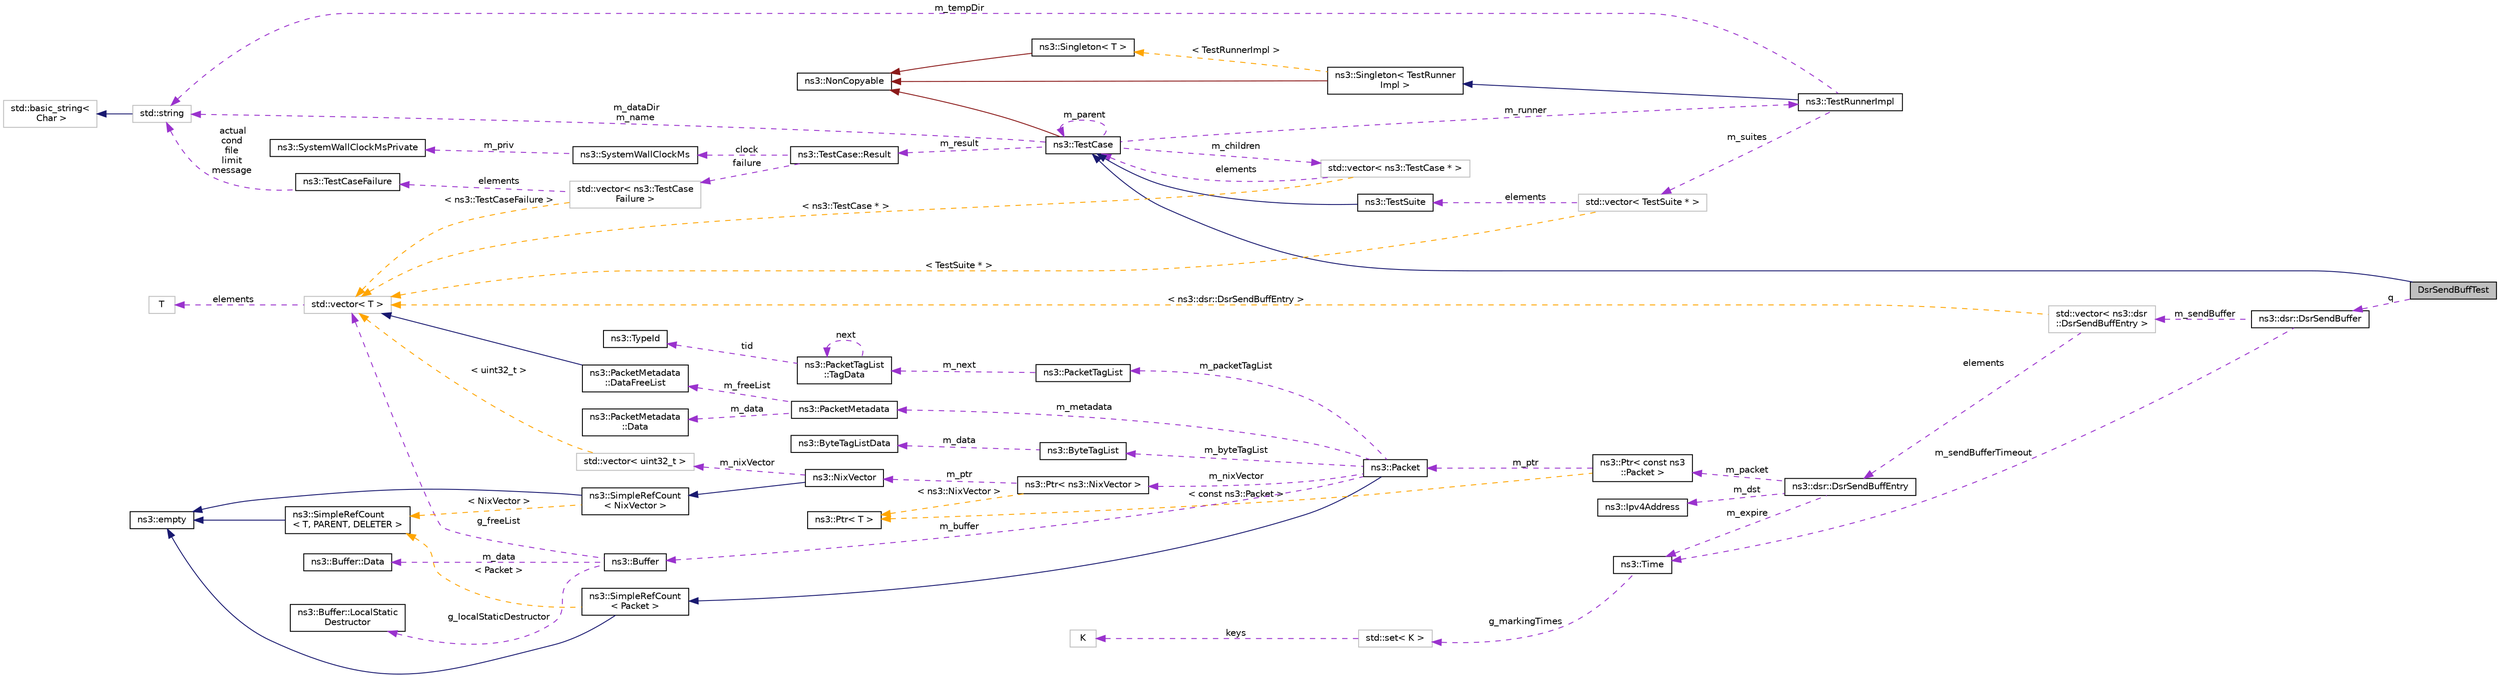 digraph "DsrSendBuffTest"
{
 // LATEX_PDF_SIZE
  edge [fontname="Helvetica",fontsize="10",labelfontname="Helvetica",labelfontsize="10"];
  node [fontname="Helvetica",fontsize="10",shape=record];
  rankdir="LR";
  Node1 [label="DsrSendBuffTest",height=0.2,width=0.4,color="black", fillcolor="grey75", style="filled", fontcolor="black",tooltip="Unit test for Send Buffer."];
  Node2 -> Node1 [dir="back",color="midnightblue",fontsize="10",style="solid",fontname="Helvetica"];
  Node2 [label="ns3::TestCase",height=0.2,width=0.4,color="black", fillcolor="white", style="filled",URL="$classns3_1_1_test_case.html",tooltip="encapsulates test code"];
  Node3 -> Node2 [dir="back",color="firebrick4",fontsize="10",style="solid",fontname="Helvetica"];
  Node3 [label="ns3::NonCopyable",height=0.2,width=0.4,color="black", fillcolor="white", style="filled",URL="$classns3_1_1_non_copyable.html",tooltip="A base class for (non-Singleton) objects which shouldn't be copied."];
  Node4 -> Node2 [dir="back",color="darkorchid3",fontsize="10",style="dashed",label=" m_children" ,fontname="Helvetica"];
  Node4 [label="std::vector\< ns3::TestCase * \>",height=0.2,width=0.4,color="grey75", fillcolor="white", style="filled",tooltip=" "];
  Node2 -> Node4 [dir="back",color="darkorchid3",fontsize="10",style="dashed",label=" elements" ,fontname="Helvetica"];
  Node5 -> Node4 [dir="back",color="orange",fontsize="10",style="dashed",label=" \< ns3::TestCase * \>" ,fontname="Helvetica"];
  Node5 [label="std::vector\< T \>",height=0.2,width=0.4,color="grey75", fillcolor="white", style="filled",tooltip=" "];
  Node6 -> Node5 [dir="back",color="darkorchid3",fontsize="10",style="dashed",label=" elements" ,fontname="Helvetica"];
  Node6 [label="T",height=0.2,width=0.4,color="grey75", fillcolor="white", style="filled",tooltip=" "];
  Node7 -> Node2 [dir="back",color="darkorchid3",fontsize="10",style="dashed",label=" m_dataDir\nm_name" ,fontname="Helvetica"];
  Node7 [label="std::string",height=0.2,width=0.4,color="grey75", fillcolor="white", style="filled",tooltip=" "];
  Node8 -> Node7 [dir="back",color="midnightblue",fontsize="10",style="solid",fontname="Helvetica"];
  Node8 [label="std::basic_string\<\l Char \>",height=0.2,width=0.4,color="grey75", fillcolor="white", style="filled",tooltip=" "];
  Node9 -> Node2 [dir="back",color="darkorchid3",fontsize="10",style="dashed",label=" m_runner" ,fontname="Helvetica"];
  Node9 [label="ns3::TestRunnerImpl",height=0.2,width=0.4,color="black", fillcolor="white", style="filled",URL="$classns3_1_1_test_runner_impl.html",tooltip="Container for all tests."];
  Node10 -> Node9 [dir="back",color="midnightblue",fontsize="10",style="solid",fontname="Helvetica"];
  Node10 [label="ns3::Singleton\< TestRunner\lImpl \>",height=0.2,width=0.4,color="black", fillcolor="white", style="filled",URL="$classns3_1_1_singleton.html",tooltip=" "];
  Node3 -> Node10 [dir="back",color="firebrick4",fontsize="10",style="solid",fontname="Helvetica"];
  Node11 -> Node10 [dir="back",color="orange",fontsize="10",style="dashed",label=" \< TestRunnerImpl \>" ,fontname="Helvetica"];
  Node11 [label="ns3::Singleton\< T \>",height=0.2,width=0.4,color="black", fillcolor="white", style="filled",URL="$classns3_1_1_singleton.html",tooltip="A template singleton."];
  Node3 -> Node11 [dir="back",color="firebrick4",fontsize="10",style="solid",fontname="Helvetica"];
  Node12 -> Node9 [dir="back",color="darkorchid3",fontsize="10",style="dashed",label=" m_suites" ,fontname="Helvetica"];
  Node12 [label="std::vector\< TestSuite * \>",height=0.2,width=0.4,color="grey75", fillcolor="white", style="filled",tooltip=" "];
  Node13 -> Node12 [dir="back",color="darkorchid3",fontsize="10",style="dashed",label=" elements" ,fontname="Helvetica"];
  Node13 [label="ns3::TestSuite",height=0.2,width=0.4,color="black", fillcolor="white", style="filled",URL="$classns3_1_1_test_suite.html",tooltip="A suite of tests to run."];
  Node2 -> Node13 [dir="back",color="midnightblue",fontsize="10",style="solid",fontname="Helvetica"];
  Node5 -> Node12 [dir="back",color="orange",fontsize="10",style="dashed",label=" \< TestSuite * \>" ,fontname="Helvetica"];
  Node7 -> Node9 [dir="back",color="darkorchid3",fontsize="10",style="dashed",label=" m_tempDir" ,fontname="Helvetica"];
  Node2 -> Node2 [dir="back",color="darkorchid3",fontsize="10",style="dashed",label=" m_parent" ,fontname="Helvetica"];
  Node14 -> Node2 [dir="back",color="darkorchid3",fontsize="10",style="dashed",label=" m_result" ,fontname="Helvetica"];
  Node14 [label="ns3::TestCase::Result",height=0.2,width=0.4,color="black", fillcolor="white", style="filled",URL="$structns3_1_1_test_case_1_1_result.html",tooltip="Container for results from a TestCase."];
  Node15 -> Node14 [dir="back",color="darkorchid3",fontsize="10",style="dashed",label=" failure" ,fontname="Helvetica"];
  Node15 [label="std::vector\< ns3::TestCase\lFailure \>",height=0.2,width=0.4,color="grey75", fillcolor="white", style="filled",tooltip=" "];
  Node16 -> Node15 [dir="back",color="darkorchid3",fontsize="10",style="dashed",label=" elements" ,fontname="Helvetica"];
  Node16 [label="ns3::TestCaseFailure",height=0.2,width=0.4,color="black", fillcolor="white", style="filled",URL="$structns3_1_1_test_case_failure.html",tooltip="Container for details of a test failure."];
  Node7 -> Node16 [dir="back",color="darkorchid3",fontsize="10",style="dashed",label=" actual\ncond\nfile\nlimit\nmessage" ,fontname="Helvetica"];
  Node5 -> Node15 [dir="back",color="orange",fontsize="10",style="dashed",label=" \< ns3::TestCaseFailure \>" ,fontname="Helvetica"];
  Node17 -> Node14 [dir="back",color="darkorchid3",fontsize="10",style="dashed",label=" clock" ,fontname="Helvetica"];
  Node17 [label="ns3::SystemWallClockMs",height=0.2,width=0.4,color="black", fillcolor="white", style="filled",URL="$classns3_1_1_system_wall_clock_ms.html",tooltip="Measure elapsed wall clock time in milliseconds."];
  Node18 -> Node17 [dir="back",color="darkorchid3",fontsize="10",style="dashed",label=" m_priv" ,fontname="Helvetica"];
  Node18 [label="ns3::SystemWallClockMsPrivate",height=0.2,width=0.4,color="black", fillcolor="white", style="filled",URL="$classns3_1_1_system_wall_clock_ms_private.html",tooltip="System-dependent implementation for SystemWallClockMs."];
  Node19 -> Node1 [dir="back",color="darkorchid3",fontsize="10",style="dashed",label=" q" ,fontname="Helvetica"];
  Node19 [label="ns3::dsr::DsrSendBuffer",height=0.2,width=0.4,color="black", fillcolor="white", style="filled",URL="$classns3_1_1dsr_1_1_dsr_send_buffer.html",tooltip="DSR send buffer."];
  Node20 -> Node19 [dir="back",color="darkorchid3",fontsize="10",style="dashed",label=" m_sendBufferTimeout" ,fontname="Helvetica"];
  Node20 [label="ns3::Time",height=0.2,width=0.4,color="black", fillcolor="white", style="filled",URL="$classns3_1_1_time.html",tooltip="Simulation virtual time values and global simulation resolution."];
  Node21 -> Node20 [dir="back",color="darkorchid3",fontsize="10",style="dashed",label=" g_markingTimes" ,fontname="Helvetica"];
  Node21 [label="std::set\< K \>",height=0.2,width=0.4,color="grey75", fillcolor="white", style="filled",tooltip=" "];
  Node22 -> Node21 [dir="back",color="darkorchid3",fontsize="10",style="dashed",label=" keys" ,fontname="Helvetica"];
  Node22 [label="K",height=0.2,width=0.4,color="grey75", fillcolor="white", style="filled",tooltip=" "];
  Node23 -> Node19 [dir="back",color="darkorchid3",fontsize="10",style="dashed",label=" m_sendBuffer" ,fontname="Helvetica"];
  Node23 [label="std::vector\< ns3::dsr\l::DsrSendBuffEntry \>",height=0.2,width=0.4,color="grey75", fillcolor="white", style="filled",tooltip=" "];
  Node24 -> Node23 [dir="back",color="darkorchid3",fontsize="10",style="dashed",label=" elements" ,fontname="Helvetica"];
  Node24 [label="ns3::dsr::DsrSendBuffEntry",height=0.2,width=0.4,color="black", fillcolor="white", style="filled",URL="$classns3_1_1dsr_1_1_dsr_send_buff_entry.html",tooltip="DSR Send Buffer Entry."];
  Node20 -> Node24 [dir="back",color="darkorchid3",fontsize="10",style="dashed",label=" m_expire" ,fontname="Helvetica"];
  Node25 -> Node24 [dir="back",color="darkorchid3",fontsize="10",style="dashed",label=" m_packet" ,fontname="Helvetica"];
  Node25 [label="ns3::Ptr\< const ns3\l::Packet \>",height=0.2,width=0.4,color="black", fillcolor="white", style="filled",URL="$classns3_1_1_ptr.html",tooltip=" "];
  Node26 -> Node25 [dir="back",color="darkorchid3",fontsize="10",style="dashed",label=" m_ptr" ,fontname="Helvetica"];
  Node26 [label="ns3::Packet",height=0.2,width=0.4,color="black", fillcolor="white", style="filled",URL="$classns3_1_1_packet.html",tooltip="network packets"];
  Node27 -> Node26 [dir="back",color="midnightblue",fontsize="10",style="solid",fontname="Helvetica"];
  Node27 [label="ns3::SimpleRefCount\l\< Packet \>",height=0.2,width=0.4,color="black", fillcolor="white", style="filled",URL="$classns3_1_1_simple_ref_count.html",tooltip=" "];
  Node28 -> Node27 [dir="back",color="midnightblue",fontsize="10",style="solid",fontname="Helvetica"];
  Node28 [label="ns3::empty",height=0.2,width=0.4,color="black", fillcolor="white", style="filled",URL="$classns3_1_1empty.html",tooltip="make Callback use a separate empty type"];
  Node29 -> Node27 [dir="back",color="orange",fontsize="10",style="dashed",label=" \< Packet \>" ,fontname="Helvetica"];
  Node29 [label="ns3::SimpleRefCount\l\< T, PARENT, DELETER \>",height=0.2,width=0.4,color="black", fillcolor="white", style="filled",URL="$classns3_1_1_simple_ref_count.html",tooltip="A template-based reference counting class."];
  Node28 -> Node29 [dir="back",color="midnightblue",fontsize="10",style="solid",fontname="Helvetica"];
  Node30 -> Node26 [dir="back",color="darkorchid3",fontsize="10",style="dashed",label=" m_nixVector" ,fontname="Helvetica"];
  Node30 [label="ns3::Ptr\< ns3::NixVector \>",height=0.2,width=0.4,color="black", fillcolor="white", style="filled",URL="$classns3_1_1_ptr.html",tooltip=" "];
  Node31 -> Node30 [dir="back",color="darkorchid3",fontsize="10",style="dashed",label=" m_ptr" ,fontname="Helvetica"];
  Node31 [label="ns3::NixVector",height=0.2,width=0.4,color="black", fillcolor="white", style="filled",URL="$classns3_1_1_nix_vector.html",tooltip="Neighbor-index data structure for nix-vector routing."];
  Node32 -> Node31 [dir="back",color="midnightblue",fontsize="10",style="solid",fontname="Helvetica"];
  Node32 [label="ns3::SimpleRefCount\l\< NixVector \>",height=0.2,width=0.4,color="black", fillcolor="white", style="filled",URL="$classns3_1_1_simple_ref_count.html",tooltip=" "];
  Node28 -> Node32 [dir="back",color="midnightblue",fontsize="10",style="solid",fontname="Helvetica"];
  Node29 -> Node32 [dir="back",color="orange",fontsize="10",style="dashed",label=" \< NixVector \>" ,fontname="Helvetica"];
  Node33 -> Node31 [dir="back",color="darkorchid3",fontsize="10",style="dashed",label=" m_nixVector" ,fontname="Helvetica"];
  Node33 [label="std::vector\< uint32_t \>",height=0.2,width=0.4,color="grey75", fillcolor="white", style="filled",tooltip=" "];
  Node5 -> Node33 [dir="back",color="orange",fontsize="10",style="dashed",label=" \< uint32_t \>" ,fontname="Helvetica"];
  Node34 -> Node30 [dir="back",color="orange",fontsize="10",style="dashed",label=" \< ns3::NixVector \>" ,fontname="Helvetica"];
  Node34 [label="ns3::Ptr\< T \>",height=0.2,width=0.4,color="black", fillcolor="white", style="filled",URL="$classns3_1_1_ptr.html",tooltip="Smart pointer class similar to boost::intrusive_ptr."];
  Node35 -> Node26 [dir="back",color="darkorchid3",fontsize="10",style="dashed",label=" m_metadata" ,fontname="Helvetica"];
  Node35 [label="ns3::PacketMetadata",height=0.2,width=0.4,color="black", fillcolor="white", style="filled",URL="$classns3_1_1_packet_metadata.html",tooltip="Handle packet metadata about packet headers and trailers."];
  Node36 -> Node35 [dir="back",color="darkorchid3",fontsize="10",style="dashed",label=" m_data" ,fontname="Helvetica"];
  Node36 [label="ns3::PacketMetadata\l::Data",height=0.2,width=0.4,color="black", fillcolor="white", style="filled",URL="$structns3_1_1_packet_metadata_1_1_data.html",tooltip="Data structure."];
  Node37 -> Node35 [dir="back",color="darkorchid3",fontsize="10",style="dashed",label=" m_freeList" ,fontname="Helvetica"];
  Node37 [label="ns3::PacketMetadata\l::DataFreeList",height=0.2,width=0.4,color="black", fillcolor="white", style="filled",URL="$classns3_1_1_packet_metadata_1_1_data_free_list.html",tooltip="Class to hold all the metadata."];
  Node5 -> Node37 [dir="back",color="midnightblue",fontsize="10",style="solid",fontname="Helvetica"];
  Node38 -> Node26 [dir="back",color="darkorchid3",fontsize="10",style="dashed",label=" m_byteTagList" ,fontname="Helvetica"];
  Node38 [label="ns3::ByteTagList",height=0.2,width=0.4,color="black", fillcolor="white", style="filled",URL="$classns3_1_1_byte_tag_list.html",tooltip="keep track of the byte tags stored in a packet."];
  Node39 -> Node38 [dir="back",color="darkorchid3",fontsize="10",style="dashed",label=" m_data" ,fontname="Helvetica"];
  Node39 [label="ns3::ByteTagListData",height=0.2,width=0.4,color="black", fillcolor="white", style="filled",URL="$structns3_1_1_byte_tag_list_data.html",tooltip="Internal representation of the byte tags stored in a packet."];
  Node40 -> Node26 [dir="back",color="darkorchid3",fontsize="10",style="dashed",label=" m_packetTagList" ,fontname="Helvetica"];
  Node40 [label="ns3::PacketTagList",height=0.2,width=0.4,color="black", fillcolor="white", style="filled",URL="$classns3_1_1_packet_tag_list.html",tooltip="List of the packet tags stored in a packet."];
  Node41 -> Node40 [dir="back",color="darkorchid3",fontsize="10",style="dashed",label=" m_next" ,fontname="Helvetica"];
  Node41 [label="ns3::PacketTagList\l::TagData",height=0.2,width=0.4,color="black", fillcolor="white", style="filled",URL="$structns3_1_1_packet_tag_list_1_1_tag_data.html",tooltip="Tree node for sharing serialized tags."];
  Node41 -> Node41 [dir="back",color="darkorchid3",fontsize="10",style="dashed",label=" next" ,fontname="Helvetica"];
  Node42 -> Node41 [dir="back",color="darkorchid3",fontsize="10",style="dashed",label=" tid" ,fontname="Helvetica"];
  Node42 [label="ns3::TypeId",height=0.2,width=0.4,color="black", fillcolor="white", style="filled",URL="$classns3_1_1_type_id.html",tooltip="a unique identifier for an interface."];
  Node43 -> Node26 [dir="back",color="darkorchid3",fontsize="10",style="dashed",label=" m_buffer" ,fontname="Helvetica"];
  Node43 [label="ns3::Buffer",height=0.2,width=0.4,color="black", fillcolor="white", style="filled",URL="$classns3_1_1_buffer.html",tooltip="automatically resized byte buffer"];
  Node44 -> Node43 [dir="back",color="darkorchid3",fontsize="10",style="dashed",label=" m_data" ,fontname="Helvetica"];
  Node44 [label="ns3::Buffer::Data",height=0.2,width=0.4,color="black", fillcolor="white", style="filled",URL="$structns3_1_1_buffer_1_1_data.html",tooltip="This data structure is variable-sized through its last member whose size is determined at allocation ..."];
  Node45 -> Node43 [dir="back",color="darkorchid3",fontsize="10",style="dashed",label=" g_localStaticDestructor" ,fontname="Helvetica"];
  Node45 [label="ns3::Buffer::LocalStatic\lDestructor",height=0.2,width=0.4,color="black", fillcolor="white", style="filled",URL="$structns3_1_1_buffer_1_1_local_static_destructor.html",tooltip="Local static destructor structure."];
  Node5 -> Node43 [dir="back",color="darkorchid3",fontsize="10",style="dashed",label=" g_freeList" ,fontname="Helvetica"];
  Node34 -> Node25 [dir="back",color="orange",fontsize="10",style="dashed",label=" \< const ns3::Packet \>" ,fontname="Helvetica"];
  Node46 -> Node24 [dir="back",color="darkorchid3",fontsize="10",style="dashed",label=" m_dst" ,fontname="Helvetica"];
  Node46 [label="ns3::Ipv4Address",height=0.2,width=0.4,color="black", fillcolor="white", style="filled",URL="$classns3_1_1_ipv4_address.html",tooltip="Ipv4 addresses are stored in host order in this class."];
  Node5 -> Node23 [dir="back",color="orange",fontsize="10",style="dashed",label=" \< ns3::dsr::DsrSendBuffEntry \>" ,fontname="Helvetica"];
}
